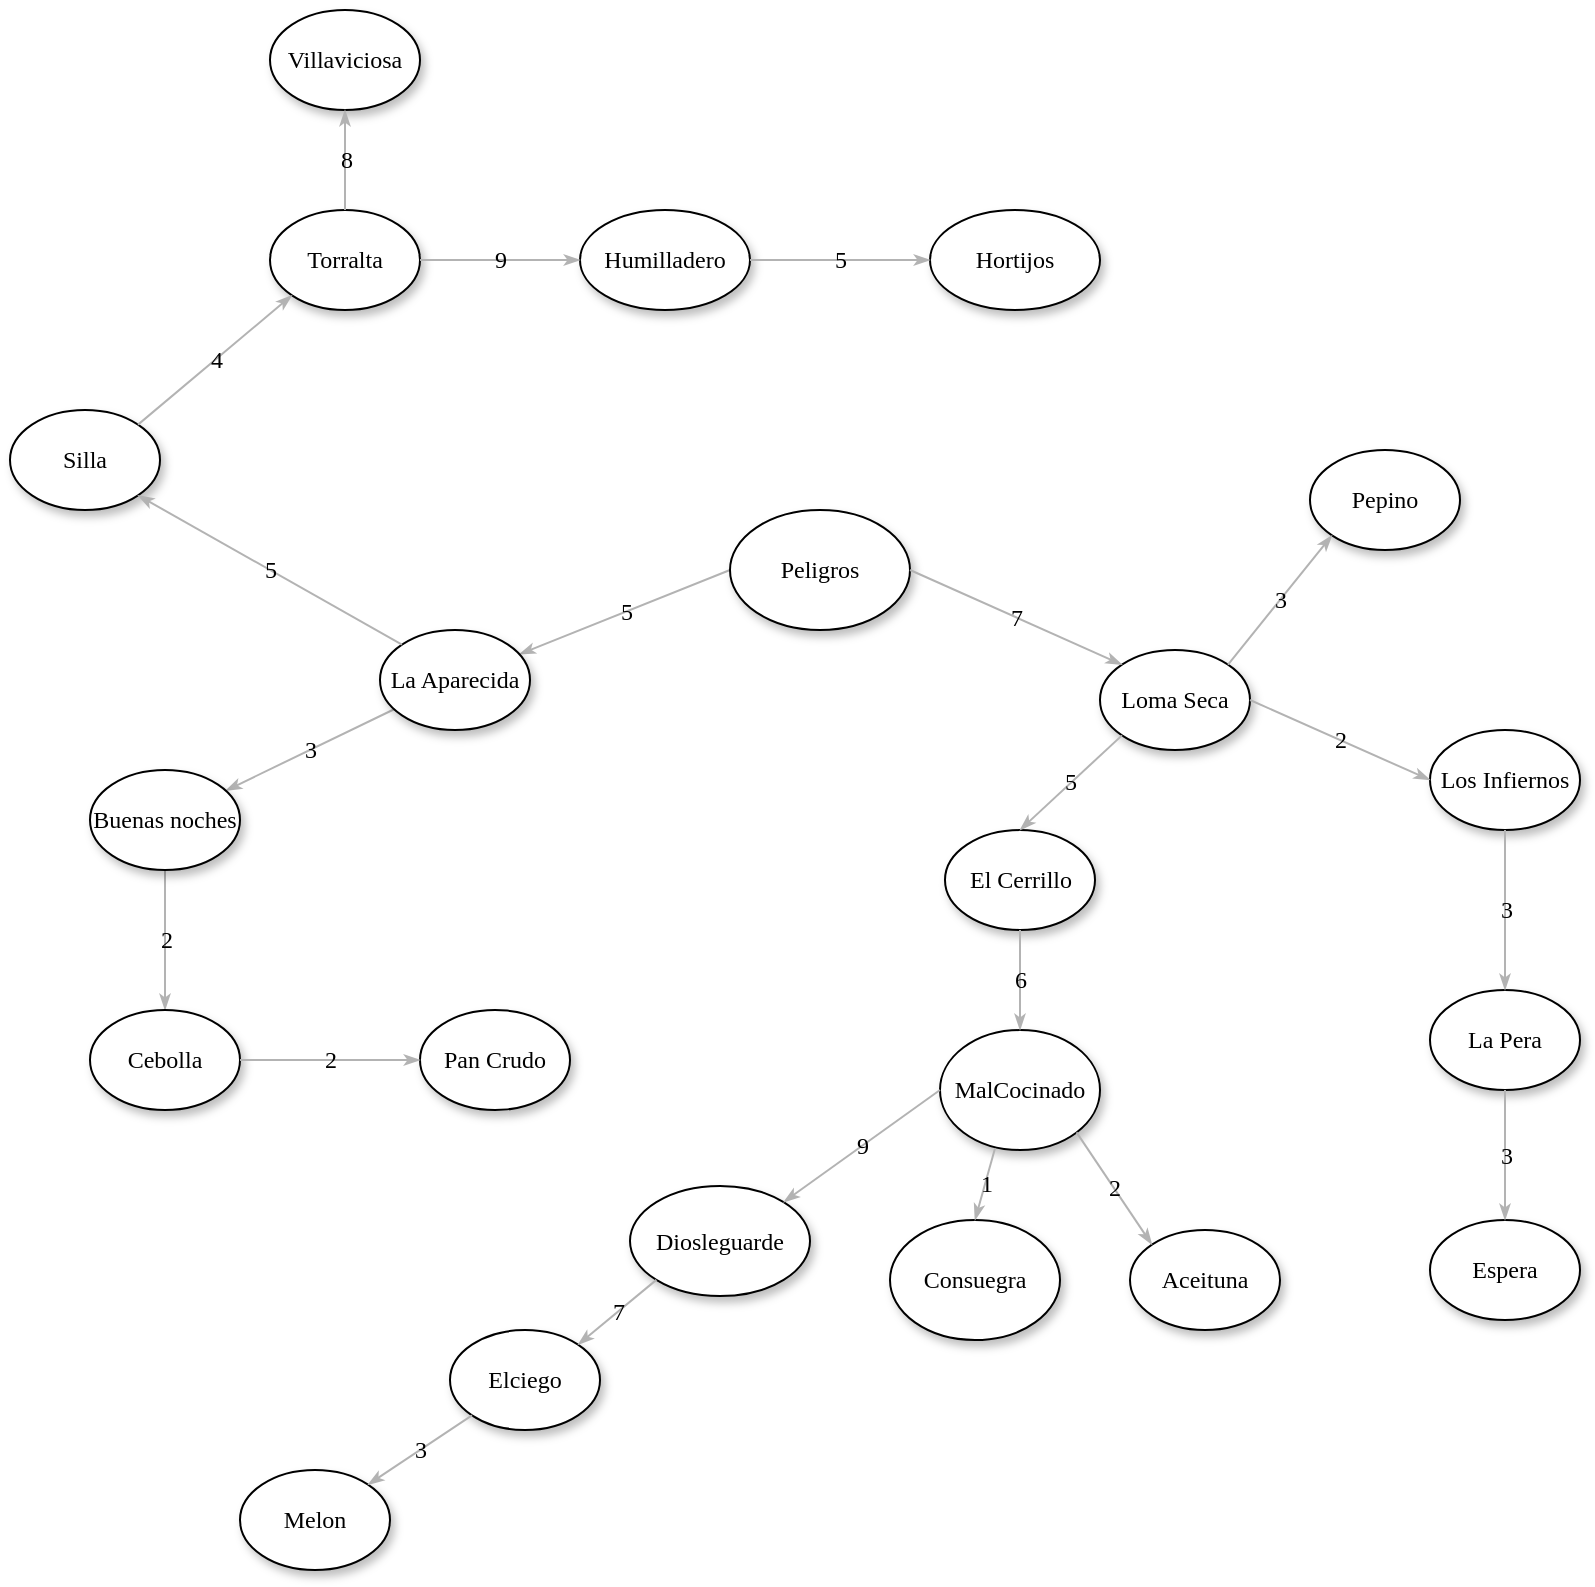 <mxfile version="21.3.8" type="github">
  <diagram name="Page-1" id="42789a77-a242-8287-6e28-9cd8cfd52e62">
    <mxGraphModel dx="974" dy="1227" grid="1" gridSize="10" guides="1" tooltips="1" connect="1" arrows="1" fold="1" page="1" pageScale="1" pageWidth="1100" pageHeight="850" background="none" math="0" shadow="0">
      <root>
        <mxCell id="0" />
        <mxCell id="1" parent="0" />
        <mxCell id="1ea317790d2ca983-13" value="5" style="edgeStyle=none;rounded=1;html=1;labelBackgroundColor=none;startArrow=none;startFill=0;startSize=5;endArrow=classicThin;endFill=1;endSize=5;jettySize=auto;orthogonalLoop=1;strokeColor=#B3B3B3;strokeWidth=1;fontFamily=Verdana;fontSize=12;exitX=0;exitY=0.5;exitDx=0;exitDy=0;" parent="1" source="1ea317790d2ca983-1" target="1ea317790d2ca983-9" edge="1">
          <mxGeometry relative="1" as="geometry">
            <mxPoint x="450" y="140" as="sourcePoint" />
          </mxGeometry>
        </mxCell>
        <mxCell id="1ea317790d2ca983-1" value="Peligros" style="ellipse;whiteSpace=wrap;html=1;rounded=0;shadow=1;comic=0;labelBackgroundColor=none;strokeWidth=1;fontFamily=Verdana;fontSize=12;align=center;" parent="1" vertex="1">
          <mxGeometry x="450" y="60" width="90" height="60" as="geometry" />
        </mxCell>
        <mxCell id="1ea317790d2ca983-19" value="3" style="edgeStyle=none;rounded=1;html=1;labelBackgroundColor=none;startArrow=none;startFill=0;startSize=5;endArrow=classicThin;endFill=1;endSize=5;jettySize=auto;orthogonalLoop=1;strokeColor=#B3B3B3;strokeWidth=1;fontFamily=Verdana;fontSize=12" parent="1" source="1ea317790d2ca983-9" target="1ea317790d2ca983-10" edge="1">
          <mxGeometry x="0.004" relative="1" as="geometry">
            <mxPoint as="offset" />
          </mxGeometry>
        </mxCell>
        <mxCell id="1ea317790d2ca983-9" value="La Aparecida" style="ellipse;whiteSpace=wrap;html=1;rounded=0;shadow=1;comic=0;labelBackgroundColor=none;strokeWidth=1;fontFamily=Verdana;fontSize=12;align=center;" parent="1" vertex="1">
          <mxGeometry x="275" y="120" width="75" height="50" as="geometry" />
        </mxCell>
        <mxCell id="1ea317790d2ca983-20" value="2" style="edgeStyle=none;rounded=1;html=1;labelBackgroundColor=none;startArrow=none;startFill=0;startSize=5;endArrow=classicThin;endFill=1;endSize=5;jettySize=auto;orthogonalLoop=1;strokeColor=#B3B3B3;strokeWidth=1;fontFamily=Verdana;fontSize=12" parent="1" source="1ea317790d2ca983-10" target="1ea317790d2ca983-11" edge="1">
          <mxGeometry relative="1" as="geometry" />
        </mxCell>
        <mxCell id="1ea317790d2ca983-10" value="Buenas noches" style="ellipse;whiteSpace=wrap;html=1;rounded=0;shadow=1;comic=0;labelBackgroundColor=none;strokeWidth=1;fontFamily=Verdana;fontSize=12;align=center;" parent="1" vertex="1">
          <mxGeometry x="130" y="190" width="75" height="50" as="geometry" />
        </mxCell>
        <mxCell id="1ea317790d2ca983-11" value="Cebolla" style="ellipse;whiteSpace=wrap;html=1;rounded=0;shadow=1;comic=0;labelBackgroundColor=none;strokeWidth=1;fontFamily=Verdana;fontSize=12;align=center;" parent="1" vertex="1">
          <mxGeometry x="130" y="310" width="75" height="50" as="geometry" />
        </mxCell>
        <mxCell id="GBVCMYr4aBEyGNXLxbhj-2" value="Pan Crudo" style="ellipse;whiteSpace=wrap;html=1;rounded=0;shadow=1;comic=0;labelBackgroundColor=none;strokeWidth=1;fontFamily=Verdana;fontSize=12;align=center;" vertex="1" parent="1">
          <mxGeometry x="295" y="310" width="75" height="50" as="geometry" />
        </mxCell>
        <mxCell id="GBVCMYr4aBEyGNXLxbhj-4" value="2" style="edgeStyle=none;rounded=1;html=1;labelBackgroundColor=none;startArrow=none;startFill=0;startSize=5;endArrow=classicThin;endFill=1;endSize=5;jettySize=auto;orthogonalLoop=1;strokeColor=#B3B3B3;strokeWidth=1;fontFamily=Verdana;fontSize=12;exitX=1;exitY=0.5;exitDx=0;exitDy=0;entryX=0;entryY=0.5;entryDx=0;entryDy=0;" edge="1" parent="1" source="1ea317790d2ca983-11" target="GBVCMYr4aBEyGNXLxbhj-2">
          <mxGeometry relative="1" as="geometry">
            <mxPoint x="790" y="200" as="sourcePoint" />
            <mxPoint x="790" y="260" as="targetPoint" />
          </mxGeometry>
        </mxCell>
        <mxCell id="GBVCMYr4aBEyGNXLxbhj-5" value="Loma Seca" style="ellipse;whiteSpace=wrap;html=1;rounded=0;shadow=1;comic=0;labelBackgroundColor=none;strokeWidth=1;fontFamily=Verdana;fontSize=12;align=center;" vertex="1" parent="1">
          <mxGeometry x="635" y="130" width="75" height="50" as="geometry" />
        </mxCell>
        <mxCell id="GBVCMYr4aBEyGNXLxbhj-6" value="Silla" style="ellipse;whiteSpace=wrap;html=1;rounded=0;shadow=1;comic=0;labelBackgroundColor=none;strokeWidth=1;fontFamily=Verdana;fontSize=12;align=center;" vertex="1" parent="1">
          <mxGeometry x="90" y="10" width="75" height="50" as="geometry" />
        </mxCell>
        <mxCell id="GBVCMYr4aBEyGNXLxbhj-7" value="Torralta" style="ellipse;whiteSpace=wrap;html=1;rounded=0;shadow=1;comic=0;labelBackgroundColor=none;strokeWidth=1;fontFamily=Verdana;fontSize=12;align=center;" vertex="1" parent="1">
          <mxGeometry x="220" y="-90" width="75" height="50" as="geometry" />
        </mxCell>
        <mxCell id="GBVCMYr4aBEyGNXLxbhj-8" value="Los Infiernos" style="ellipse;whiteSpace=wrap;html=1;rounded=0;shadow=1;comic=0;labelBackgroundColor=none;strokeWidth=1;fontFamily=Verdana;fontSize=12;align=center;" vertex="1" parent="1">
          <mxGeometry x="800" y="170" width="75" height="50" as="geometry" />
        </mxCell>
        <mxCell id="GBVCMYr4aBEyGNXLxbhj-9" value="7" style="edgeStyle=none;rounded=1;html=1;labelBackgroundColor=none;startArrow=none;startFill=0;startSize=5;endArrow=classicThin;endFill=1;endSize=5;jettySize=auto;orthogonalLoop=1;strokeColor=#B3B3B3;strokeWidth=1;fontFamily=Verdana;fontSize=12;exitX=1;exitY=0.5;exitDx=0;exitDy=0;entryX=0;entryY=0;entryDx=0;entryDy=0;" edge="1" parent="1" source="1ea317790d2ca983-1" target="GBVCMYr4aBEyGNXLxbhj-5">
          <mxGeometry relative="1" as="geometry">
            <mxPoint x="435" y="385" as="sourcePoint" />
            <mxPoint x="486" y="303" as="targetPoint" />
          </mxGeometry>
        </mxCell>
        <mxCell id="GBVCMYr4aBEyGNXLxbhj-10" value="4" style="edgeStyle=none;rounded=1;html=1;labelBackgroundColor=none;startArrow=none;startFill=0;startSize=5;endArrow=classicThin;endFill=1;endSize=5;jettySize=auto;orthogonalLoop=1;strokeColor=#B3B3B3;strokeWidth=1;fontFamily=Verdana;fontSize=12;exitX=1;exitY=0;exitDx=0;exitDy=0;entryX=0;entryY=1;entryDx=0;entryDy=0;" edge="1" parent="1" source="GBVCMYr4aBEyGNXLxbhj-6" target="GBVCMYr4aBEyGNXLxbhj-7">
          <mxGeometry relative="1" as="geometry">
            <mxPoint x="740" y="180" as="sourcePoint" />
            <mxPoint x="847" y="85" as="targetPoint" />
          </mxGeometry>
        </mxCell>
        <mxCell id="GBVCMYr4aBEyGNXLxbhj-11" value="5" style="edgeStyle=none;rounded=1;html=1;labelBackgroundColor=none;startArrow=none;startFill=0;startSize=5;endArrow=classicThin;endFill=1;endSize=5;jettySize=auto;orthogonalLoop=1;strokeColor=#B3B3B3;strokeWidth=1;fontFamily=Verdana;fontSize=12;exitX=0;exitY=0;exitDx=0;exitDy=0;entryX=1;entryY=1;entryDx=0;entryDy=0;" edge="1" parent="1" source="1ea317790d2ca983-9" target="GBVCMYr4aBEyGNXLxbhj-6">
          <mxGeometry relative="1" as="geometry">
            <mxPoint x="770" y="250" as="sourcePoint" />
            <mxPoint x="570" y="250" as="targetPoint" />
          </mxGeometry>
        </mxCell>
        <mxCell id="GBVCMYr4aBEyGNXLxbhj-12" value="Pepino" style="ellipse;whiteSpace=wrap;html=1;rounded=0;shadow=1;comic=0;labelBackgroundColor=none;strokeWidth=1;fontFamily=Verdana;fontSize=12;align=center;" vertex="1" parent="1">
          <mxGeometry x="740" y="30" width="75" height="50" as="geometry" />
        </mxCell>
        <mxCell id="GBVCMYr4aBEyGNXLxbhj-13" value="3" style="edgeStyle=none;rounded=1;html=1;labelBackgroundColor=none;startArrow=none;startFill=0;startSize=5;endArrow=classicThin;endFill=1;endSize=5;jettySize=auto;orthogonalLoop=1;strokeColor=#B3B3B3;strokeWidth=1;fontFamily=Verdana;fontSize=12;exitX=1;exitY=0;exitDx=0;exitDy=0;entryX=0;entryY=1;entryDx=0;entryDy=0;" edge="1" parent="1" source="GBVCMYr4aBEyGNXLxbhj-5" target="GBVCMYr4aBEyGNXLxbhj-12">
          <mxGeometry relative="1" as="geometry">
            <mxPoint x="730" y="142" as="sourcePoint" />
            <mxPoint x="816" y="100" as="targetPoint" />
          </mxGeometry>
        </mxCell>
        <mxCell id="GBVCMYr4aBEyGNXLxbhj-14" value="2" style="edgeStyle=none;rounded=1;html=1;labelBackgroundColor=none;startArrow=none;startFill=0;startSize=5;endArrow=classicThin;endFill=1;endSize=5;jettySize=auto;orthogonalLoop=1;strokeColor=#B3B3B3;strokeWidth=1;fontFamily=Verdana;fontSize=12;exitX=1;exitY=0.5;exitDx=0;exitDy=0;entryX=0;entryY=0.5;entryDx=0;entryDy=0;" edge="1" parent="1" source="GBVCMYr4aBEyGNXLxbhj-5" target="GBVCMYr4aBEyGNXLxbhj-8">
          <mxGeometry relative="1" as="geometry">
            <mxPoint x="700" y="272" as="sourcePoint" />
            <mxPoint x="786" y="230" as="targetPoint" />
          </mxGeometry>
        </mxCell>
        <mxCell id="GBVCMYr4aBEyGNXLxbhj-15" value="El Cerrillo" style="ellipse;whiteSpace=wrap;html=1;rounded=0;shadow=1;comic=0;labelBackgroundColor=none;strokeWidth=1;fontFamily=Verdana;fontSize=12;align=center;" vertex="1" parent="1">
          <mxGeometry x="557.5" y="220" width="75" height="50" as="geometry" />
        </mxCell>
        <mxCell id="GBVCMYr4aBEyGNXLxbhj-16" value="MalCocinado" style="ellipse;whiteSpace=wrap;html=1;rounded=0;shadow=1;comic=0;labelBackgroundColor=none;strokeWidth=1;fontFamily=Verdana;fontSize=12;align=center;" vertex="1" parent="1">
          <mxGeometry x="555" y="320" width="80" height="60" as="geometry" />
        </mxCell>
        <mxCell id="GBVCMYr4aBEyGNXLxbhj-17" value="La Pera" style="ellipse;whiteSpace=wrap;html=1;rounded=0;shadow=1;comic=0;labelBackgroundColor=none;strokeWidth=1;fontFamily=Verdana;fontSize=12;align=center;" vertex="1" parent="1">
          <mxGeometry x="800" y="300" width="75" height="50" as="geometry" />
        </mxCell>
        <mxCell id="GBVCMYr4aBEyGNXLxbhj-18" value="Espera" style="ellipse;whiteSpace=wrap;html=1;rounded=0;shadow=1;comic=0;labelBackgroundColor=none;strokeWidth=1;fontFamily=Verdana;fontSize=12;align=center;" vertex="1" parent="1">
          <mxGeometry x="800" y="415" width="75" height="50" as="geometry" />
        </mxCell>
        <mxCell id="GBVCMYr4aBEyGNXLxbhj-19" value="3" style="edgeStyle=none;rounded=1;html=1;labelBackgroundColor=none;startArrow=none;startFill=0;startSize=5;endArrow=classicThin;endFill=1;endSize=5;jettySize=auto;orthogonalLoop=1;strokeColor=#B3B3B3;strokeWidth=1;fontFamily=Verdana;fontSize=12;exitX=0.5;exitY=1;exitDx=0;exitDy=0;entryX=0.5;entryY=0;entryDx=0;entryDy=0;" edge="1" parent="1" source="GBVCMYr4aBEyGNXLxbhj-8" target="GBVCMYr4aBEyGNXLxbhj-17">
          <mxGeometry relative="1" as="geometry">
            <mxPoint x="435" y="385" as="sourcePoint" />
            <mxPoint x="521" y="343" as="targetPoint" />
          </mxGeometry>
        </mxCell>
        <mxCell id="GBVCMYr4aBEyGNXLxbhj-22" value="3" style="edgeStyle=none;rounded=1;html=1;labelBackgroundColor=none;startArrow=none;startFill=0;startSize=5;endArrow=classicThin;endFill=1;endSize=5;jettySize=auto;orthogonalLoop=1;strokeColor=#B3B3B3;strokeWidth=1;fontFamily=Verdana;fontSize=12;exitX=0.5;exitY=1;exitDx=0;exitDy=0;entryX=0.5;entryY=0;entryDx=0;entryDy=0;" edge="1" parent="1" source="GBVCMYr4aBEyGNXLxbhj-17" target="GBVCMYr4aBEyGNXLxbhj-18">
          <mxGeometry relative="1" as="geometry">
            <mxPoint x="822.5" y="365" as="sourcePoint" />
            <mxPoint x="832.5" y="425" as="targetPoint" />
          </mxGeometry>
        </mxCell>
        <mxCell id="GBVCMYr4aBEyGNXLxbhj-23" value="5" style="edgeStyle=none;rounded=1;html=1;labelBackgroundColor=none;startArrow=none;startFill=0;startSize=5;endArrow=classicThin;endFill=1;endSize=5;jettySize=auto;orthogonalLoop=1;strokeColor=#B3B3B3;strokeWidth=1;fontFamily=Verdana;fontSize=12;exitX=0;exitY=1;exitDx=0;exitDy=0;entryX=0.5;entryY=0;entryDx=0;entryDy=0;" edge="1" parent="1" source="GBVCMYr4aBEyGNXLxbhj-5" target="GBVCMYr4aBEyGNXLxbhj-15">
          <mxGeometry relative="1" as="geometry">
            <mxPoint x="690" y="180" as="sourcePoint" />
            <mxPoint x="600" y="230" as="targetPoint" />
          </mxGeometry>
        </mxCell>
        <mxCell id="GBVCMYr4aBEyGNXLxbhj-24" value="6" style="edgeStyle=none;rounded=1;html=1;labelBackgroundColor=none;startArrow=none;startFill=0;startSize=5;endArrow=classicThin;endFill=1;endSize=5;jettySize=auto;orthogonalLoop=1;strokeColor=#B3B3B3;strokeWidth=1;fontFamily=Verdana;fontSize=12;exitX=0.5;exitY=1;exitDx=0;exitDy=0;entryX=0.5;entryY=0;entryDx=0;entryDy=0;" edge="1" parent="1" source="GBVCMYr4aBEyGNXLxbhj-15" target="GBVCMYr4aBEyGNXLxbhj-16">
          <mxGeometry relative="1" as="geometry">
            <mxPoint x="715" y="360" as="sourcePoint" />
            <mxPoint x="675" y="460" as="targetPoint" />
          </mxGeometry>
        </mxCell>
        <mxCell id="GBVCMYr4aBEyGNXLxbhj-25" value="Consuegra" style="ellipse;whiteSpace=wrap;html=1;rounded=0;shadow=1;comic=0;labelBackgroundColor=none;strokeWidth=1;fontFamily=Verdana;fontSize=12;align=center;" vertex="1" parent="1">
          <mxGeometry x="530" y="415" width="85" height="60" as="geometry" />
        </mxCell>
        <mxCell id="GBVCMYr4aBEyGNXLxbhj-26" value="Aceituna" style="ellipse;whiteSpace=wrap;html=1;rounded=0;shadow=1;comic=0;labelBackgroundColor=none;strokeWidth=1;fontFamily=Verdana;fontSize=12;align=center;" vertex="1" parent="1">
          <mxGeometry x="650" y="420" width="75" height="50" as="geometry" />
        </mxCell>
        <mxCell id="GBVCMYr4aBEyGNXLxbhj-27" value="1" style="edgeStyle=none;rounded=1;html=1;labelBackgroundColor=none;startArrow=none;startFill=0;startSize=5;endArrow=classicThin;endFill=1;endSize=5;jettySize=auto;orthogonalLoop=1;strokeColor=#B3B3B3;strokeWidth=1;fontFamily=Verdana;fontSize=12;exitX=0.344;exitY=0.985;exitDx=0;exitDy=0;entryX=0.5;entryY=0;entryDx=0;entryDy=0;exitPerimeter=0;" edge="1" parent="1" source="GBVCMYr4aBEyGNXLxbhj-16" target="GBVCMYr4aBEyGNXLxbhj-25">
          <mxGeometry relative="1" as="geometry">
            <mxPoint x="548" y="380" as="sourcePoint" />
            <mxPoint x="520" y="440" as="targetPoint" />
          </mxGeometry>
        </mxCell>
        <mxCell id="GBVCMYr4aBEyGNXLxbhj-28" value="2" style="edgeStyle=none;rounded=1;html=1;labelBackgroundColor=none;startArrow=none;startFill=0;startSize=5;endArrow=classicThin;endFill=1;endSize=5;jettySize=auto;orthogonalLoop=1;strokeColor=#B3B3B3;strokeWidth=1;fontFamily=Verdana;fontSize=12;exitX=1;exitY=1;exitDx=0;exitDy=0;entryX=0;entryY=0;entryDx=0;entryDy=0;" edge="1" parent="1" source="GBVCMYr4aBEyGNXLxbhj-16" target="GBVCMYr4aBEyGNXLxbhj-26">
          <mxGeometry relative="1" as="geometry">
            <mxPoint x="635" y="445" as="sourcePoint" />
            <mxPoint x="607" y="505" as="targetPoint" />
          </mxGeometry>
        </mxCell>
        <mxCell id="GBVCMYr4aBEyGNXLxbhj-30" value="Humilladero" style="ellipse;whiteSpace=wrap;html=1;rounded=0;shadow=1;comic=0;labelBackgroundColor=none;strokeWidth=1;fontFamily=Verdana;fontSize=12;align=center;" vertex="1" parent="1">
          <mxGeometry x="375" y="-90" width="85" height="50" as="geometry" />
        </mxCell>
        <mxCell id="GBVCMYr4aBEyGNXLxbhj-31" value="Villaviciosa" style="ellipse;whiteSpace=wrap;html=1;rounded=0;shadow=1;comic=0;labelBackgroundColor=none;strokeWidth=1;fontFamily=Verdana;fontSize=12;align=center;" vertex="1" parent="1">
          <mxGeometry x="220" y="-190" width="75" height="50" as="geometry" />
        </mxCell>
        <mxCell id="GBVCMYr4aBEyGNXLxbhj-32" value="8" style="edgeStyle=none;rounded=1;html=1;labelBackgroundColor=none;startArrow=none;startFill=0;startSize=5;endArrow=classicThin;endFill=1;endSize=5;jettySize=auto;orthogonalLoop=1;strokeColor=#B3B3B3;strokeWidth=1;fontFamily=Verdana;fontSize=12;exitX=0.5;exitY=0;exitDx=0;exitDy=0;entryX=0.5;entryY=1;entryDx=0;entryDy=0;" edge="1" parent="1" source="GBVCMYr4aBEyGNXLxbhj-7" target="GBVCMYr4aBEyGNXLxbhj-31">
          <mxGeometry relative="1" as="geometry">
            <mxPoint x="220" y="-106" as="sourcePoint" />
            <mxPoint x="297" y="-170" as="targetPoint" />
          </mxGeometry>
        </mxCell>
        <mxCell id="GBVCMYr4aBEyGNXLxbhj-33" value="9" style="edgeStyle=none;rounded=1;html=1;labelBackgroundColor=none;startArrow=none;startFill=0;startSize=5;endArrow=classicThin;endFill=1;endSize=5;jettySize=auto;orthogonalLoop=1;strokeColor=#B3B3B3;strokeWidth=1;fontFamily=Verdana;fontSize=12;exitX=1;exitY=0.5;exitDx=0;exitDy=0;entryX=0;entryY=0.5;entryDx=0;entryDy=0;" edge="1" parent="1" source="GBVCMYr4aBEyGNXLxbhj-7" target="GBVCMYr4aBEyGNXLxbhj-30">
          <mxGeometry relative="1" as="geometry">
            <mxPoint x="280" y="34" as="sourcePoint" />
            <mxPoint x="357" y="-30" as="targetPoint" />
          </mxGeometry>
        </mxCell>
        <mxCell id="GBVCMYr4aBEyGNXLxbhj-34" value="Hortijos" style="ellipse;whiteSpace=wrap;html=1;rounded=0;shadow=1;comic=0;labelBackgroundColor=none;strokeWidth=1;fontFamily=Verdana;fontSize=12;align=center;" vertex="1" parent="1">
          <mxGeometry x="550" y="-90" width="85" height="50" as="geometry" />
        </mxCell>
        <mxCell id="GBVCMYr4aBEyGNXLxbhj-35" value="5" style="edgeStyle=none;rounded=1;html=1;labelBackgroundColor=none;startArrow=none;startFill=0;startSize=5;endArrow=classicThin;endFill=1;endSize=5;jettySize=auto;orthogonalLoop=1;strokeColor=#B3B3B3;strokeWidth=1;fontFamily=Verdana;fontSize=12;exitX=1;exitY=0.5;exitDx=0;exitDy=0;entryX=0;entryY=0.5;entryDx=0;entryDy=0;" edge="1" parent="1" source="GBVCMYr4aBEyGNXLxbhj-30" target="GBVCMYr4aBEyGNXLxbhj-34">
          <mxGeometry relative="1" as="geometry">
            <mxPoint x="450" y="-10" as="sourcePoint" />
            <mxPoint x="530" y="-10" as="targetPoint" />
          </mxGeometry>
        </mxCell>
        <mxCell id="GBVCMYr4aBEyGNXLxbhj-36" value="Diosleguarde" style="ellipse;whiteSpace=wrap;html=1;rounded=0;shadow=1;comic=0;labelBackgroundColor=none;strokeWidth=1;fontFamily=Verdana;fontSize=12;align=center;" vertex="1" parent="1">
          <mxGeometry x="400" y="398" width="90" height="55" as="geometry" />
        </mxCell>
        <mxCell id="GBVCMYr4aBEyGNXLxbhj-37" value="Elciego" style="ellipse;whiteSpace=wrap;html=1;rounded=0;shadow=1;comic=0;labelBackgroundColor=none;strokeWidth=1;fontFamily=Verdana;fontSize=12;align=center;" vertex="1" parent="1">
          <mxGeometry x="310" y="470" width="75" height="50" as="geometry" />
        </mxCell>
        <mxCell id="GBVCMYr4aBEyGNXLxbhj-38" value="Melon" style="ellipse;whiteSpace=wrap;html=1;rounded=0;shadow=1;comic=0;labelBackgroundColor=none;strokeWidth=1;fontFamily=Verdana;fontSize=12;align=center;" vertex="1" parent="1">
          <mxGeometry x="205" y="540" width="75" height="50" as="geometry" />
        </mxCell>
        <mxCell id="GBVCMYr4aBEyGNXLxbhj-39" value="9" style="edgeStyle=none;rounded=1;html=1;labelBackgroundColor=none;startArrow=none;startFill=0;startSize=5;endArrow=classicThin;endFill=1;endSize=5;jettySize=auto;orthogonalLoop=1;strokeColor=#B3B3B3;strokeWidth=1;fontFamily=Verdana;fontSize=12;exitX=0;exitY=0.5;exitDx=0;exitDy=0;entryX=1;entryY=0;entryDx=0;entryDy=0;" edge="1" parent="1" source="GBVCMYr4aBEyGNXLxbhj-16" target="GBVCMYr4aBEyGNXLxbhj-36">
          <mxGeometry relative="1" as="geometry">
            <mxPoint x="520.5" y="320" as="sourcePoint" />
            <mxPoint x="469.5" y="367" as="targetPoint" />
          </mxGeometry>
        </mxCell>
        <mxCell id="GBVCMYr4aBEyGNXLxbhj-40" value="7" style="edgeStyle=none;rounded=1;html=1;labelBackgroundColor=none;startArrow=none;startFill=0;startSize=5;endArrow=classicThin;endFill=1;endSize=5;jettySize=auto;orthogonalLoop=1;strokeColor=#B3B3B3;strokeWidth=1;fontFamily=Verdana;fontSize=12;entryX=1;entryY=0;entryDx=0;entryDy=0;exitX=0;exitY=1;exitDx=0;exitDy=0;" edge="1" parent="1" source="GBVCMYr4aBEyGNXLxbhj-36" target="GBVCMYr4aBEyGNXLxbhj-37">
          <mxGeometry relative="1" as="geometry">
            <mxPoint x="403" y="390" as="sourcePoint" />
            <mxPoint x="352" y="437" as="targetPoint" />
          </mxGeometry>
        </mxCell>
        <mxCell id="GBVCMYr4aBEyGNXLxbhj-41" value="3" style="edgeStyle=none;rounded=1;html=1;labelBackgroundColor=none;startArrow=none;startFill=0;startSize=5;endArrow=classicThin;endFill=1;endSize=5;jettySize=auto;orthogonalLoop=1;strokeColor=#B3B3B3;strokeWidth=1;fontFamily=Verdana;fontSize=12;exitX=0;exitY=1;exitDx=0;exitDy=0;entryX=1;entryY=0;entryDx=0;entryDy=0;" edge="1" parent="1" source="GBVCMYr4aBEyGNXLxbhj-37" target="GBVCMYr4aBEyGNXLxbhj-38">
          <mxGeometry relative="1" as="geometry">
            <mxPoint x="315" y="463" as="sourcePoint" />
            <mxPoint x="264" y="510" as="targetPoint" />
          </mxGeometry>
        </mxCell>
      </root>
    </mxGraphModel>
  </diagram>
</mxfile>
